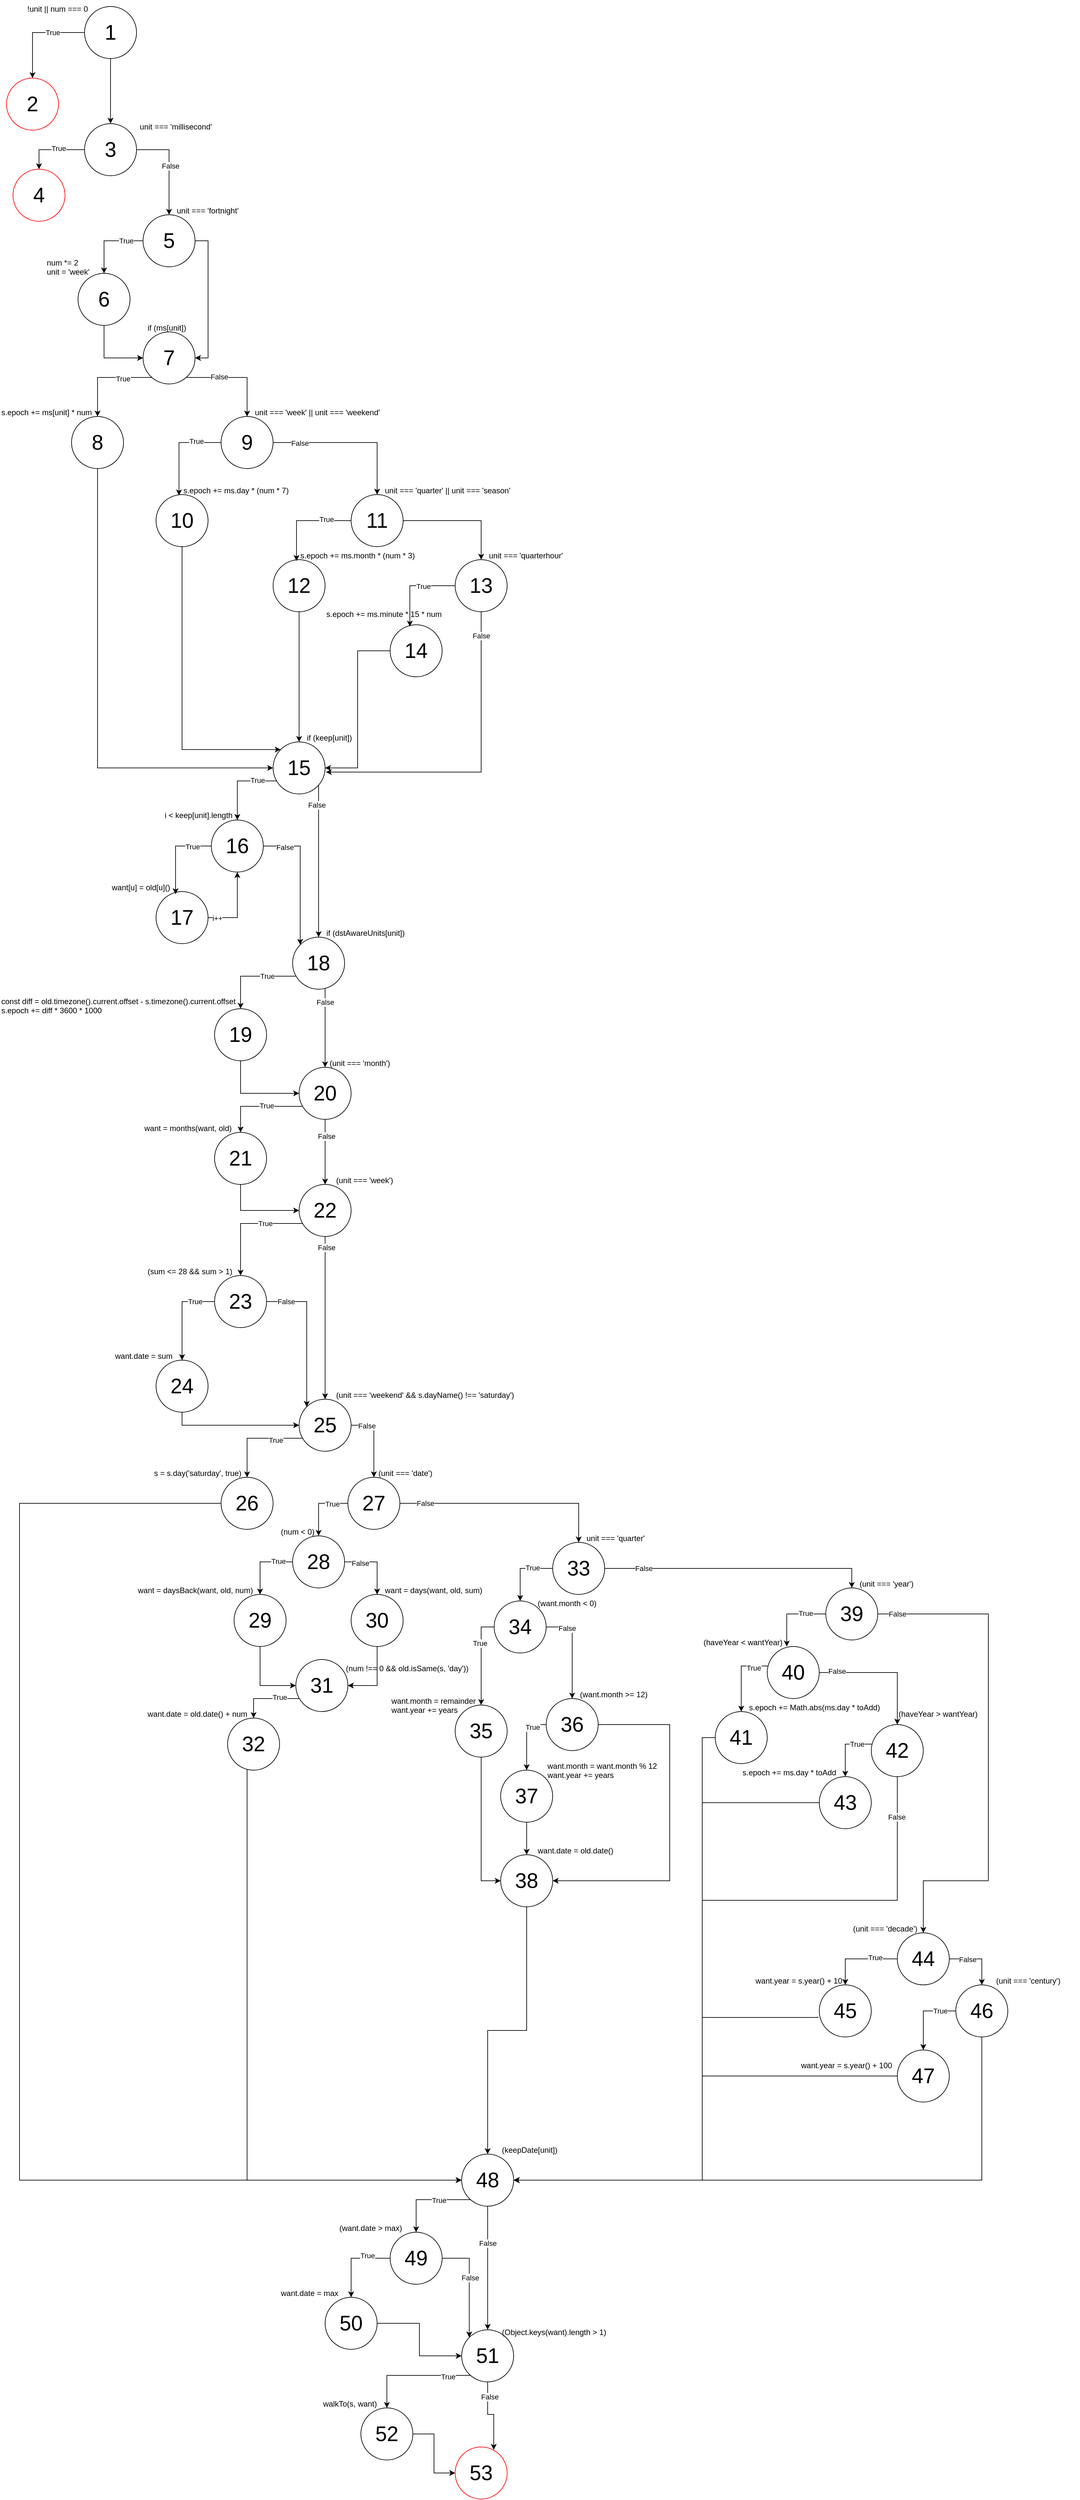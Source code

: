 <mxfile version="22.0.8" type="google">
  <diagram name="Page-1" id="O3OPINNU6DTvj6AXow6C">
    <mxGraphModel grid="1" page="1" gridSize="10" guides="1" tooltips="1" connect="1" arrows="1" fold="1" pageScale="1" pageWidth="850" pageHeight="1100" math="0" shadow="0">
      <root>
        <mxCell id="0" />
        <mxCell id="1" parent="0" />
        <mxCell id="JwIK93oX0tThSIfr5X6w-5" style="edgeStyle=orthogonalEdgeStyle;rounded=0;orthogonalLoop=1;jettySize=auto;html=1;entryX=0.5;entryY=0;entryDx=0;entryDy=0;" edge="1" parent="1" source="JwIK93oX0tThSIfr5X6w-1" target="JwIK93oX0tThSIfr5X6w-6">
          <mxGeometry relative="1" as="geometry">
            <mxPoint x="230" y="220" as="targetPoint" />
          </mxGeometry>
        </mxCell>
        <mxCell id="JwIK93oX0tThSIfr5X6w-9" value="True" style="edgeLabel;html=1;align=center;verticalAlign=middle;resizable=0;points=[];" connectable="0" vertex="1" parent="JwIK93oX0tThSIfr5X6w-5">
          <mxGeometry x="-0.347" relative="1" as="geometry">
            <mxPoint as="offset" />
          </mxGeometry>
        </mxCell>
        <mxCell id="JwIK93oX0tThSIfr5X6w-12" style="edgeStyle=orthogonalEdgeStyle;rounded=0;orthogonalLoop=1;jettySize=auto;html=1;entryX=0.5;entryY=0;entryDx=0;entryDy=0;" edge="1" parent="1" source="JwIK93oX0tThSIfr5X6w-1" target="JwIK93oX0tThSIfr5X6w-10">
          <mxGeometry relative="1" as="geometry" />
        </mxCell>
        <mxCell id="JwIK93oX0tThSIfr5X6w-1" value="1" style="ellipse;whiteSpace=wrap;html=1;aspect=fixed;fontSize=32;" vertex="1" parent="1">
          <mxGeometry x="300" y="110" width="80" height="80" as="geometry" />
        </mxCell>
        <mxCell id="JwIK93oX0tThSIfr5X6w-4" value="!unit || num === 0" style="text;whiteSpace=wrap;" vertex="1" parent="1">
          <mxGeometry x="210" y="100" width="130" height="40" as="geometry" />
        </mxCell>
        <mxCell id="JwIK93oX0tThSIfr5X6w-6" value="2" style="ellipse;whiteSpace=wrap;html=1;aspect=fixed;fontSize=32;strokeColor=#FF0000;" vertex="1" parent="1">
          <mxGeometry x="180" y="220" width="80" height="80" as="geometry" />
        </mxCell>
        <mxCell id="JwIK93oX0tThSIfr5X6w-204" style="edgeStyle=orthogonalEdgeStyle;rounded=0;orthogonalLoop=1;jettySize=auto;html=1;entryX=0.5;entryY=0;entryDx=0;entryDy=0;" edge="1" parent="1" source="JwIK93oX0tThSIfr5X6w-10" target="JwIK93oX0tThSIfr5X6w-203">
          <mxGeometry relative="1" as="geometry" />
        </mxCell>
        <mxCell id="JwIK93oX0tThSIfr5X6w-205" value="True" style="edgeLabel;html=1;align=center;verticalAlign=middle;resizable=0;points=[];" connectable="0" vertex="1" parent="JwIK93oX0tThSIfr5X6w-204">
          <mxGeometry x="-0.191" y="-2" relative="1" as="geometry">
            <mxPoint as="offset" />
          </mxGeometry>
        </mxCell>
        <mxCell id="JwIK93oX0tThSIfr5X6w-207" style="edgeStyle=orthogonalEdgeStyle;rounded=0;orthogonalLoop=1;jettySize=auto;html=1;entryX=0.5;entryY=0;entryDx=0;entryDy=0;" edge="1" parent="1" source="JwIK93oX0tThSIfr5X6w-10" target="JwIK93oX0tThSIfr5X6w-206">
          <mxGeometry relative="1" as="geometry" />
        </mxCell>
        <mxCell id="JwIK93oX0tThSIfr5X6w-208" value="False" style="edgeLabel;html=1;align=center;verticalAlign=middle;resizable=0;points=[];" connectable="0" vertex="1" parent="JwIK93oX0tThSIfr5X6w-207">
          <mxGeometry x="-0.002" y="2" relative="1" as="geometry">
            <mxPoint as="offset" />
          </mxGeometry>
        </mxCell>
        <mxCell id="JwIK93oX0tThSIfr5X6w-10" value="3" style="ellipse;whiteSpace=wrap;html=1;aspect=fixed;fontSize=32;" vertex="1" parent="1">
          <mxGeometry x="300" y="290" width="80" height="80" as="geometry" />
        </mxCell>
        <mxCell id="JwIK93oX0tThSIfr5X6w-11" value="unit === &#39;millisecond&#39;" style="text;html=1;align=center;verticalAlign=middle;resizable=0;points=[];autosize=1;strokeColor=none;fillColor=none;" vertex="1" parent="1">
          <mxGeometry x="370" y="280" width="140" height="30" as="geometry" />
        </mxCell>
        <mxCell id="JwIK93oX0tThSIfr5X6w-203" value="4" style="ellipse;whiteSpace=wrap;html=1;aspect=fixed;fontSize=32;strokeColor=#FF0000;" vertex="1" parent="1">
          <mxGeometry x="190" y="360" width="80" height="80" as="geometry" />
        </mxCell>
        <mxCell id="JwIK93oX0tThSIfr5X6w-211" style="edgeStyle=orthogonalEdgeStyle;rounded=0;orthogonalLoop=1;jettySize=auto;html=1;" edge="1" parent="1" source="JwIK93oX0tThSIfr5X6w-206" target="JwIK93oX0tThSIfr5X6w-210">
          <mxGeometry relative="1" as="geometry" />
        </mxCell>
        <mxCell id="JwIK93oX0tThSIfr5X6w-212" value="True" style="edgeLabel;html=1;align=center;verticalAlign=middle;resizable=0;points=[];" connectable="0" vertex="1" parent="JwIK93oX0tThSIfr5X6w-211">
          <mxGeometry x="-0.525" relative="1" as="geometry">
            <mxPoint as="offset" />
          </mxGeometry>
        </mxCell>
        <mxCell id="JwIK93oX0tThSIfr5X6w-216" style="edgeStyle=orthogonalEdgeStyle;rounded=0;orthogonalLoop=1;jettySize=auto;html=1;entryX=1;entryY=0.5;entryDx=0;entryDy=0;" edge="1" parent="1" source="JwIK93oX0tThSIfr5X6w-206" target="JwIK93oX0tThSIfr5X6w-214">
          <mxGeometry relative="1" as="geometry">
            <Array as="points">
              <mxPoint x="490" y="470" />
              <mxPoint x="490" y="650" />
            </Array>
          </mxGeometry>
        </mxCell>
        <mxCell id="JwIK93oX0tThSIfr5X6w-206" value="5" style="ellipse;whiteSpace=wrap;html=1;aspect=fixed;fontSize=32;" vertex="1" parent="1">
          <mxGeometry x="390" y="430" width="80" height="80" as="geometry" />
        </mxCell>
        <mxCell id="JwIK93oX0tThSIfr5X6w-209" value="unit === &#39;fortnight&#39;" style="text;whiteSpace=wrap;" vertex="1" parent="1">
          <mxGeometry x="440" y="410" width="130" height="40" as="geometry" />
        </mxCell>
        <mxCell id="JwIK93oX0tThSIfr5X6w-215" style="edgeStyle=orthogonalEdgeStyle;rounded=0;orthogonalLoop=1;jettySize=auto;html=1;entryX=0;entryY=0.5;entryDx=0;entryDy=0;" edge="1" parent="1" source="JwIK93oX0tThSIfr5X6w-210" target="JwIK93oX0tThSIfr5X6w-214">
          <mxGeometry relative="1" as="geometry">
            <Array as="points">
              <mxPoint x="330" y="650" />
            </Array>
          </mxGeometry>
        </mxCell>
        <mxCell id="JwIK93oX0tThSIfr5X6w-210" value="6" style="ellipse;whiteSpace=wrap;html=1;aspect=fixed;fontSize=32;" vertex="1" parent="1">
          <mxGeometry x="290" y="520" width="80" height="80" as="geometry" />
        </mxCell>
        <mxCell id="JwIK93oX0tThSIfr5X6w-213" value="num *= 2&#xa;unit = &#39;week&#39;" style="text;whiteSpace=wrap;" vertex="1" parent="1">
          <mxGeometry x="240" y="490" width="70" height="40" as="geometry" />
        </mxCell>
        <mxCell id="JwIK93oX0tThSIfr5X6w-220" style="edgeStyle=orthogonalEdgeStyle;rounded=0;orthogonalLoop=1;jettySize=auto;html=1;entryX=0.5;entryY=0;entryDx=0;entryDy=0;" edge="1" parent="1" source="JwIK93oX0tThSIfr5X6w-214" target="JwIK93oX0tThSIfr5X6w-219">
          <mxGeometry relative="1" as="geometry">
            <Array as="points">
              <mxPoint x="320" y="680" />
            </Array>
          </mxGeometry>
        </mxCell>
        <mxCell id="JwIK93oX0tThSIfr5X6w-221" value="True" style="edgeLabel;html=1;align=center;verticalAlign=middle;resizable=0;points=[];" connectable="0" vertex="1" parent="JwIK93oX0tThSIfr5X6w-220">
          <mxGeometry x="-0.377" y="2" relative="1" as="geometry">
            <mxPoint as="offset" />
          </mxGeometry>
        </mxCell>
        <mxCell id="JwIK93oX0tThSIfr5X6w-224" style="edgeStyle=orthogonalEdgeStyle;rounded=0;orthogonalLoop=1;jettySize=auto;html=1;" edge="1" parent="1" source="JwIK93oX0tThSIfr5X6w-214" target="JwIK93oX0tThSIfr5X6w-223">
          <mxGeometry relative="1" as="geometry">
            <Array as="points">
              <mxPoint x="550" y="680" />
            </Array>
          </mxGeometry>
        </mxCell>
        <mxCell id="JwIK93oX0tThSIfr5X6w-225" value="False" style="edgeLabel;html=1;align=center;verticalAlign=middle;resizable=0;points=[];" connectable="0" vertex="1" parent="JwIK93oX0tThSIfr5X6w-224">
          <mxGeometry x="-0.345" y="1" relative="1" as="geometry">
            <mxPoint as="offset" />
          </mxGeometry>
        </mxCell>
        <mxCell id="JwIK93oX0tThSIfr5X6w-214" value="7" style="ellipse;whiteSpace=wrap;html=1;aspect=fixed;fontSize=32;" vertex="1" parent="1">
          <mxGeometry x="390" y="610" width="80" height="80" as="geometry" />
        </mxCell>
        <mxCell id="JwIK93oX0tThSIfr5X6w-218" value="if (ms[unit])" style="text;whiteSpace=wrap;" vertex="1" parent="1">
          <mxGeometry x="395" y="590" width="70" height="20" as="geometry" />
        </mxCell>
        <mxCell id="JwIK93oX0tThSIfr5X6w-250" style="edgeStyle=orthogonalEdgeStyle;rounded=0;orthogonalLoop=1;jettySize=auto;html=1;entryX=0;entryY=0.5;entryDx=0;entryDy=0;" edge="1" parent="1" source="JwIK93oX0tThSIfr5X6w-219" target="JwIK93oX0tThSIfr5X6w-245">
          <mxGeometry relative="1" as="geometry">
            <Array as="points">
              <mxPoint x="320" y="1280" />
            </Array>
          </mxGeometry>
        </mxCell>
        <mxCell id="JwIK93oX0tThSIfr5X6w-219" value="8" style="ellipse;whiteSpace=wrap;html=1;aspect=fixed;fontSize=32;" vertex="1" parent="1">
          <mxGeometry x="280" y="740" width="80" height="80" as="geometry" />
        </mxCell>
        <mxCell id="JwIK93oX0tThSIfr5X6w-222" value="s.epoch += ms[unit] * num" style="text;whiteSpace=wrap;" vertex="1" parent="1">
          <mxGeometry x="170" y="720" width="150" height="20" as="geometry" />
        </mxCell>
        <mxCell id="JwIK93oX0tThSIfr5X6w-232" style="edgeStyle=orthogonalEdgeStyle;rounded=0;orthogonalLoop=1;jettySize=auto;html=1;entryX=0.5;entryY=0;entryDx=0;entryDy=0;" edge="1" parent="1" source="JwIK93oX0tThSIfr5X6w-223" target="JwIK93oX0tThSIfr5X6w-231">
          <mxGeometry relative="1" as="geometry" />
        </mxCell>
        <mxCell id="JwIK93oX0tThSIfr5X6w-233" value="False" style="edgeLabel;html=1;align=center;verticalAlign=middle;resizable=0;points=[];" connectable="0" vertex="1" parent="JwIK93oX0tThSIfr5X6w-232">
          <mxGeometry x="-0.658" y="-1" relative="1" as="geometry">
            <mxPoint as="offset" />
          </mxGeometry>
        </mxCell>
        <mxCell id="JwIK93oX0tThSIfr5X6w-223" value="9" style="ellipse;whiteSpace=wrap;html=1;aspect=fixed;fontSize=32;" vertex="1" parent="1">
          <mxGeometry x="510" y="740" width="80" height="80" as="geometry" />
        </mxCell>
        <mxCell id="JwIK93oX0tThSIfr5X6w-226" value="unit === &#39;week&#39; || unit === &#39;weekend&#39;" style="text;whiteSpace=wrap;" vertex="1" parent="1">
          <mxGeometry x="560" y="720" width="200" height="20" as="geometry" />
        </mxCell>
        <mxCell id="JwIK93oX0tThSIfr5X6w-249" style="edgeStyle=orthogonalEdgeStyle;rounded=0;orthogonalLoop=1;jettySize=auto;html=1;entryX=0;entryY=0;entryDx=0;entryDy=0;" edge="1" parent="1" source="JwIK93oX0tThSIfr5X6w-227" target="JwIK93oX0tThSIfr5X6w-245">
          <mxGeometry relative="1" as="geometry">
            <Array as="points">
              <mxPoint x="450" y="1252" />
            </Array>
          </mxGeometry>
        </mxCell>
        <mxCell id="JwIK93oX0tThSIfr5X6w-227" value="10" style="ellipse;whiteSpace=wrap;html=1;aspect=fixed;fontSize=32;" vertex="1" parent="1">
          <mxGeometry x="410" y="860" width="80" height="80" as="geometry" />
        </mxCell>
        <mxCell id="JwIK93oX0tThSIfr5X6w-228" style="edgeStyle=orthogonalEdgeStyle;rounded=0;orthogonalLoop=1;jettySize=auto;html=1;entryX=0.441;entryY=0.016;entryDx=0;entryDy=0;entryPerimeter=0;" edge="1" parent="1" source="JwIK93oX0tThSIfr5X6w-223" target="JwIK93oX0tThSIfr5X6w-227">
          <mxGeometry relative="1" as="geometry" />
        </mxCell>
        <mxCell id="JwIK93oX0tThSIfr5X6w-229" value="True" style="edgeLabel;html=1;align=center;verticalAlign=middle;resizable=0;points=[];" connectable="0" vertex="1" parent="JwIK93oX0tThSIfr5X6w-228">
          <mxGeometry x="-0.475" y="-2" relative="1" as="geometry">
            <mxPoint as="offset" />
          </mxGeometry>
        </mxCell>
        <mxCell id="JwIK93oX0tThSIfr5X6w-230" value="s.epoch += ms.day * (num * 7)" style="text;whiteSpace=wrap;" vertex="1" parent="1">
          <mxGeometry x="450" y="840" width="170" height="30" as="geometry" />
        </mxCell>
        <mxCell id="JwIK93oX0tThSIfr5X6w-240" style="edgeStyle=orthogonalEdgeStyle;rounded=0;orthogonalLoop=1;jettySize=auto;html=1;entryX=0.5;entryY=0;entryDx=0;entryDy=0;" edge="1" parent="1" source="JwIK93oX0tThSIfr5X6w-231" target="JwIK93oX0tThSIfr5X6w-239">
          <mxGeometry relative="1" as="geometry" />
        </mxCell>
        <mxCell id="JwIK93oX0tThSIfr5X6w-231" value="11" style="ellipse;whiteSpace=wrap;html=1;aspect=fixed;fontSize=32;" vertex="1" parent="1">
          <mxGeometry x="710" y="860" width="80" height="80" as="geometry" />
        </mxCell>
        <mxCell id="JwIK93oX0tThSIfr5X6w-234" value="unit === &#39;quarter&#39; || unit === &#39;season&#39;" style="text;whiteSpace=wrap;" vertex="1" parent="1">
          <mxGeometry x="760" y="840" width="200" height="20" as="geometry" />
        </mxCell>
        <mxCell id="JwIK93oX0tThSIfr5X6w-248" style="edgeStyle=orthogonalEdgeStyle;rounded=0;orthogonalLoop=1;jettySize=auto;html=1;entryX=0.5;entryY=0;entryDx=0;entryDy=0;" edge="1" parent="1" source="JwIK93oX0tThSIfr5X6w-235" target="JwIK93oX0tThSIfr5X6w-245">
          <mxGeometry relative="1" as="geometry" />
        </mxCell>
        <mxCell id="JwIK93oX0tThSIfr5X6w-235" value="12" style="ellipse;whiteSpace=wrap;html=1;aspect=fixed;fontSize=32;" vertex="1" parent="1">
          <mxGeometry x="590" y="960" width="80" height="80" as="geometry" />
        </mxCell>
        <mxCell id="JwIK93oX0tThSIfr5X6w-236" style="edgeStyle=orthogonalEdgeStyle;rounded=0;orthogonalLoop=1;jettySize=auto;html=1;entryX=0.45;entryY=0.025;entryDx=0;entryDy=0;entryPerimeter=0;" edge="1" parent="1" source="JwIK93oX0tThSIfr5X6w-231" target="JwIK93oX0tThSIfr5X6w-235">
          <mxGeometry relative="1" as="geometry" />
        </mxCell>
        <mxCell id="JwIK93oX0tThSIfr5X6w-237" value="True" style="edgeLabel;html=1;align=center;verticalAlign=middle;resizable=0;points=[];" connectable="0" vertex="1" parent="JwIK93oX0tThSIfr5X6w-236">
          <mxGeometry x="-0.475" y="-2" relative="1" as="geometry">
            <mxPoint as="offset" />
          </mxGeometry>
        </mxCell>
        <mxCell id="JwIK93oX0tThSIfr5X6w-238" value="s.epoch += ms.month * (num * 3)" style="text;whiteSpace=wrap;" vertex="1" parent="1">
          <mxGeometry x="630" y="940" width="220" height="40" as="geometry" />
        </mxCell>
        <mxCell id="JwIK93oX0tThSIfr5X6w-239" value="13" style="ellipse;whiteSpace=wrap;html=1;aspect=fixed;fontSize=32;" vertex="1" parent="1">
          <mxGeometry x="870" y="960" width="80" height="80" as="geometry" />
        </mxCell>
        <mxCell id="JwIK93oX0tThSIfr5X6w-241" value="unit === &#39;quarterhour&#39;" style="text;whiteSpace=wrap;" vertex="1" parent="1">
          <mxGeometry x="920" y="940" width="120" height="20" as="geometry" />
        </mxCell>
        <mxCell id="JwIK93oX0tThSIfr5X6w-430" style="edgeStyle=orthogonalEdgeStyle;rounded=0;orthogonalLoop=1;jettySize=auto;html=1;entryX=1;entryY=0.5;entryDx=0;entryDy=0;" edge="1" parent="1" source="JwIK93oX0tThSIfr5X6w-242" target="JwIK93oX0tThSIfr5X6w-245">
          <mxGeometry relative="1" as="geometry" />
        </mxCell>
        <mxCell id="JwIK93oX0tThSIfr5X6w-242" value="14" style="ellipse;whiteSpace=wrap;html=1;aspect=fixed;fontSize=32;" vertex="1" parent="1">
          <mxGeometry x="770" y="1060" width="80" height="80" as="geometry" />
        </mxCell>
        <mxCell id="JwIK93oX0tThSIfr5X6w-243" style="edgeStyle=orthogonalEdgeStyle;rounded=0;orthogonalLoop=1;jettySize=auto;html=1;entryX=0.379;entryY=0.034;entryDx=0;entryDy=0;entryPerimeter=0;" edge="1" parent="1" source="JwIK93oX0tThSIfr5X6w-239" target="JwIK93oX0tThSIfr5X6w-242">
          <mxGeometry relative="1" as="geometry" />
        </mxCell>
        <mxCell id="JwIK93oX0tThSIfr5X6w-244" value="True" style="edgeLabel;html=1;align=center;verticalAlign=middle;resizable=0;points=[];" connectable="0" vertex="1" parent="JwIK93oX0tThSIfr5X6w-243">
          <mxGeometry x="-0.249" y="1" relative="1" as="geometry">
            <mxPoint as="offset" />
          </mxGeometry>
        </mxCell>
        <mxCell id="JwIK93oX0tThSIfr5X6w-253" style="edgeStyle=orthogonalEdgeStyle;rounded=0;orthogonalLoop=1;jettySize=auto;html=1;entryX=0.5;entryY=0;entryDx=0;entryDy=0;" edge="1" parent="1" source="JwIK93oX0tThSIfr5X6w-245" target="JwIK93oX0tThSIfr5X6w-252">
          <mxGeometry relative="1" as="geometry">
            <Array as="points">
              <mxPoint x="535" y="1300" />
            </Array>
          </mxGeometry>
        </mxCell>
        <mxCell id="JwIK93oX0tThSIfr5X6w-254" value="True" style="edgeLabel;html=1;align=center;verticalAlign=middle;resizable=0;points=[];" connectable="0" vertex="1" parent="JwIK93oX0tThSIfr5X6w-253">
          <mxGeometry x="-0.512" y="-1" relative="1" as="geometry">
            <mxPoint as="offset" />
          </mxGeometry>
        </mxCell>
        <mxCell id="JwIK93oX0tThSIfr5X6w-264" style="edgeStyle=orthogonalEdgeStyle;rounded=0;orthogonalLoop=1;jettySize=auto;html=1;entryX=0.5;entryY=0;entryDx=0;entryDy=0;" edge="1" parent="1" source="JwIK93oX0tThSIfr5X6w-245" target="JwIK93oX0tThSIfr5X6w-262">
          <mxGeometry relative="1" as="geometry">
            <Array as="points">
              <mxPoint x="660" y="1430" />
              <mxPoint x="660" y="1430" />
            </Array>
          </mxGeometry>
        </mxCell>
        <mxCell id="JwIK93oX0tThSIfr5X6w-265" value="False" style="edgeLabel;html=1;align=center;verticalAlign=middle;resizable=0;points=[];" connectable="0" vertex="1" parent="JwIK93oX0tThSIfr5X6w-264">
          <mxGeometry x="-0.738" y="-3" relative="1" as="geometry">
            <mxPoint as="offset" />
          </mxGeometry>
        </mxCell>
        <mxCell id="JwIK93oX0tThSIfr5X6w-245" value="15" style="ellipse;whiteSpace=wrap;html=1;aspect=fixed;fontSize=32;" vertex="1" parent="1">
          <mxGeometry x="590" y="1240" width="80" height="80" as="geometry" />
        </mxCell>
        <mxCell id="JwIK93oX0tThSIfr5X6w-246" style="edgeStyle=orthogonalEdgeStyle;rounded=0;orthogonalLoop=1;jettySize=auto;html=1;entryX=1.015;entryY=0.58;entryDx=0;entryDy=0;entryPerimeter=0;" edge="1" parent="1" source="JwIK93oX0tThSIfr5X6w-239" target="JwIK93oX0tThSIfr5X6w-245">
          <mxGeometry relative="1" as="geometry">
            <mxPoint x="683" y="1286" as="targetPoint" />
            <Array as="points">
              <mxPoint x="910" y="1286" />
            </Array>
          </mxGeometry>
        </mxCell>
        <mxCell id="JwIK93oX0tThSIfr5X6w-247" value="False" style="edgeLabel;html=1;align=center;verticalAlign=middle;resizable=0;points=[];" connectable="0" vertex="1" parent="JwIK93oX0tThSIfr5X6w-246">
          <mxGeometry x="-0.847" relative="1" as="geometry">
            <mxPoint as="offset" />
          </mxGeometry>
        </mxCell>
        <mxCell id="JwIK93oX0tThSIfr5X6w-251" value="if (keep[unit])" style="text;whiteSpace=wrap;" vertex="1" parent="1">
          <mxGeometry x="640" y="1220" width="100" height="40" as="geometry" />
        </mxCell>
        <mxCell id="JwIK93oX0tThSIfr5X6w-284" style="edgeStyle=orthogonalEdgeStyle;rounded=0;orthogonalLoop=1;jettySize=auto;html=1;entryX=0;entryY=0;entryDx=0;entryDy=0;" edge="1" parent="1" source="JwIK93oX0tThSIfr5X6w-252" target="JwIK93oX0tThSIfr5X6w-262">
          <mxGeometry relative="1" as="geometry" />
        </mxCell>
        <mxCell id="JwIK93oX0tThSIfr5X6w-285" value="False" style="edgeLabel;html=1;align=center;verticalAlign=middle;resizable=0;points=[];" connectable="0" vertex="1" parent="JwIK93oX0tThSIfr5X6w-284">
          <mxGeometry x="-0.683" y="-2" relative="1" as="geometry">
            <mxPoint as="offset" />
          </mxGeometry>
        </mxCell>
        <mxCell id="JwIK93oX0tThSIfr5X6w-252" value="16" style="ellipse;whiteSpace=wrap;html=1;aspect=fixed;fontSize=32;" vertex="1" parent="1">
          <mxGeometry x="495" y="1360" width="80" height="80" as="geometry" />
        </mxCell>
        <mxCell id="JwIK93oX0tThSIfr5X6w-255" value="i &amp;lt; keep[unit].length" style="text;html=1;align=center;verticalAlign=middle;resizable=0;points=[];autosize=1;strokeColor=none;fillColor=none;" vertex="1" parent="1">
          <mxGeometry x="410" y="1338" width="130" height="30" as="geometry" />
        </mxCell>
        <mxCell id="JwIK93oX0tThSIfr5X6w-260" style="edgeStyle=orthogonalEdgeStyle;rounded=0;orthogonalLoop=1;jettySize=auto;html=1;" edge="1" parent="1" source="JwIK93oX0tThSIfr5X6w-256" target="JwIK93oX0tThSIfr5X6w-252">
          <mxGeometry relative="1" as="geometry" />
        </mxCell>
        <mxCell id="JwIK93oX0tThSIfr5X6w-261" value="i++" style="edgeLabel;html=1;align=center;verticalAlign=middle;resizable=0;points=[];" connectable="0" vertex="1" parent="JwIK93oX0tThSIfr5X6w-260">
          <mxGeometry x="-0.756" y="-1" relative="1" as="geometry">
            <mxPoint as="offset" />
          </mxGeometry>
        </mxCell>
        <mxCell id="JwIK93oX0tThSIfr5X6w-256" value="17" style="ellipse;whiteSpace=wrap;html=1;aspect=fixed;fontSize=32;" vertex="1" parent="1">
          <mxGeometry x="410" y="1470" width="80" height="80" as="geometry" />
        </mxCell>
        <mxCell id="JwIK93oX0tThSIfr5X6w-257" style="edgeStyle=orthogonalEdgeStyle;rounded=0;orthogonalLoop=1;jettySize=auto;html=1;entryX=0.375;entryY=0.05;entryDx=0;entryDy=0;entryPerimeter=0;" edge="1" parent="1" source="JwIK93oX0tThSIfr5X6w-252" target="JwIK93oX0tThSIfr5X6w-256">
          <mxGeometry relative="1" as="geometry" />
        </mxCell>
        <mxCell id="JwIK93oX0tThSIfr5X6w-258" value="True" style="edgeLabel;html=1;align=center;verticalAlign=middle;resizable=0;points=[];" connectable="0" vertex="1" parent="JwIK93oX0tThSIfr5X6w-257">
          <mxGeometry x="-0.55" y="1" relative="1" as="geometry">
            <mxPoint as="offset" />
          </mxGeometry>
        </mxCell>
        <mxCell id="JwIK93oX0tThSIfr5X6w-259" value="want[u] = old[u]()" style="text;whiteSpace=wrap;" vertex="1" parent="1">
          <mxGeometry x="340" y="1450" width="100" height="30" as="geometry" />
        </mxCell>
        <mxCell id="JwIK93oX0tThSIfr5X6w-269" style="edgeStyle=orthogonalEdgeStyle;rounded=0;orthogonalLoop=1;jettySize=auto;html=1;entryX=0.5;entryY=0;entryDx=0;entryDy=0;" edge="1" parent="1" source="JwIK93oX0tThSIfr5X6w-262" target="JwIK93oX0tThSIfr5X6w-267">
          <mxGeometry relative="1" as="geometry">
            <Array as="points">
              <mxPoint x="540" y="1600" />
            </Array>
          </mxGeometry>
        </mxCell>
        <mxCell id="JwIK93oX0tThSIfr5X6w-270" value="True" style="edgeLabel;html=1;align=center;verticalAlign=middle;resizable=0;points=[];" connectable="0" vertex="1" parent="JwIK93oX0tThSIfr5X6w-269">
          <mxGeometry x="-0.345" relative="1" as="geometry">
            <mxPoint as="offset" />
          </mxGeometry>
        </mxCell>
        <mxCell id="JwIK93oX0tThSIfr5X6w-273" style="edgeStyle=orthogonalEdgeStyle;rounded=0;orthogonalLoop=1;jettySize=auto;html=1;entryX=0.5;entryY=0;entryDx=0;entryDy=0;" edge="1" parent="1" source="JwIK93oX0tThSIfr5X6w-262" target="JwIK93oX0tThSIfr5X6w-268">
          <mxGeometry relative="1" as="geometry">
            <Array as="points">
              <mxPoint x="670" y="1650" />
              <mxPoint x="670" y="1650" />
            </Array>
          </mxGeometry>
        </mxCell>
        <mxCell id="JwIK93oX0tThSIfr5X6w-283" value="False" style="edgeLabel;html=1;align=center;verticalAlign=middle;resizable=0;points=[];" connectable="0" vertex="1" parent="JwIK93oX0tThSIfr5X6w-273">
          <mxGeometry x="-0.715" y="-3" relative="1" as="geometry">
            <mxPoint x="3" y="4" as="offset" />
          </mxGeometry>
        </mxCell>
        <mxCell id="JwIK93oX0tThSIfr5X6w-262" value="18" style="ellipse;whiteSpace=wrap;html=1;aspect=fixed;fontSize=32;" vertex="1" parent="1">
          <mxGeometry x="620" y="1540" width="80" height="80" as="geometry" />
        </mxCell>
        <mxCell id="JwIK93oX0tThSIfr5X6w-266" value="if (dstAwareUnits[unit])" style="text;whiteSpace=wrap;" vertex="1" parent="1">
          <mxGeometry x="670" y="1520" width="160" height="40" as="geometry" />
        </mxCell>
        <mxCell id="JwIK93oX0tThSIfr5X6w-272" style="edgeStyle=orthogonalEdgeStyle;rounded=0;orthogonalLoop=1;jettySize=auto;html=1;entryX=0;entryY=0.5;entryDx=0;entryDy=0;" edge="1" parent="1" source="JwIK93oX0tThSIfr5X6w-267" target="JwIK93oX0tThSIfr5X6w-268">
          <mxGeometry relative="1" as="geometry">
            <Array as="points">
              <mxPoint x="540" y="1780" />
            </Array>
          </mxGeometry>
        </mxCell>
        <mxCell id="JwIK93oX0tThSIfr5X6w-267" value="19" style="ellipse;whiteSpace=wrap;html=1;aspect=fixed;fontSize=32;" vertex="1" parent="1">
          <mxGeometry x="500" y="1650" width="80" height="80" as="geometry" />
        </mxCell>
        <mxCell id="JwIK93oX0tThSIfr5X6w-276" style="edgeStyle=orthogonalEdgeStyle;rounded=0;orthogonalLoop=1;jettySize=auto;html=1;" edge="1" parent="1" source="JwIK93oX0tThSIfr5X6w-268" target="JwIK93oX0tThSIfr5X6w-275">
          <mxGeometry relative="1" as="geometry">
            <Array as="points">
              <mxPoint x="540" y="1800" />
            </Array>
          </mxGeometry>
        </mxCell>
        <mxCell id="JwIK93oX0tThSIfr5X6w-277" value="True" style="edgeLabel;html=1;align=center;verticalAlign=middle;resizable=0;points=[];" connectable="0" vertex="1" parent="JwIK93oX0tThSIfr5X6w-276">
          <mxGeometry x="-0.182" y="-1" relative="1" as="geometry">
            <mxPoint as="offset" />
          </mxGeometry>
        </mxCell>
        <mxCell id="JwIK93oX0tThSIfr5X6w-281" style="edgeStyle=orthogonalEdgeStyle;rounded=0;orthogonalLoop=1;jettySize=auto;html=1;entryX=0.5;entryY=0;entryDx=0;entryDy=0;" edge="1" parent="1" source="JwIK93oX0tThSIfr5X6w-268" target="JwIK93oX0tThSIfr5X6w-279">
          <mxGeometry relative="1" as="geometry" />
        </mxCell>
        <mxCell id="JwIK93oX0tThSIfr5X6w-282" value="False" style="edgeLabel;html=1;align=center;verticalAlign=middle;resizable=0;points=[];" connectable="0" vertex="1" parent="JwIK93oX0tThSIfr5X6w-281">
          <mxGeometry x="-0.48" y="2" relative="1" as="geometry">
            <mxPoint as="offset" />
          </mxGeometry>
        </mxCell>
        <mxCell id="JwIK93oX0tThSIfr5X6w-268" value="20" style="ellipse;whiteSpace=wrap;html=1;aspect=fixed;fontSize=32;" vertex="1" parent="1">
          <mxGeometry x="630" y="1740" width="80" height="80" as="geometry" />
        </mxCell>
        <mxCell id="JwIK93oX0tThSIfr5X6w-271" value="const diff = old.timezone().current.offset - s.timezone().current.offset&#xa;s.epoch += diff * 3600 * 1000" style="text;whiteSpace=wrap;" vertex="1" parent="1">
          <mxGeometry x="170" y="1625" width="370" height="50" as="geometry" />
        </mxCell>
        <mxCell id="JwIK93oX0tThSIfr5X6w-274" value="(unit === &#39;month&#39;)" style="text;whiteSpace=wrap;" vertex="1" parent="1">
          <mxGeometry x="675" y="1720" width="130" height="40" as="geometry" />
        </mxCell>
        <mxCell id="JwIK93oX0tThSIfr5X6w-280" style="edgeStyle=orthogonalEdgeStyle;rounded=0;orthogonalLoop=1;jettySize=auto;html=1;entryX=0;entryY=0.5;entryDx=0;entryDy=0;" edge="1" parent="1" source="JwIK93oX0tThSIfr5X6w-275" target="JwIK93oX0tThSIfr5X6w-279">
          <mxGeometry relative="1" as="geometry">
            <Array as="points">
              <mxPoint x="540" y="1960" />
            </Array>
          </mxGeometry>
        </mxCell>
        <mxCell id="JwIK93oX0tThSIfr5X6w-275" value="21" style="ellipse;whiteSpace=wrap;html=1;aspect=fixed;fontSize=32;" vertex="1" parent="1">
          <mxGeometry x="500" y="1840" width="80" height="80" as="geometry" />
        </mxCell>
        <mxCell id="JwIK93oX0tThSIfr5X6w-278" value="want = months(want, old)" style="text;whiteSpace=wrap;" vertex="1" parent="1">
          <mxGeometry x="390" y="1820" width="150" height="20" as="geometry" />
        </mxCell>
        <mxCell id="JwIK93oX0tThSIfr5X6w-288" style="edgeStyle=orthogonalEdgeStyle;rounded=0;orthogonalLoop=1;jettySize=auto;html=1;entryX=0.5;entryY=0;entryDx=0;entryDy=0;" edge="1" parent="1" source="JwIK93oX0tThSIfr5X6w-279" target="JwIK93oX0tThSIfr5X6w-287">
          <mxGeometry relative="1" as="geometry">
            <Array as="points">
              <mxPoint x="540" y="1980" />
            </Array>
          </mxGeometry>
        </mxCell>
        <mxCell id="JwIK93oX0tThSIfr5X6w-289" value="True" style="edgeLabel;html=1;align=center;verticalAlign=middle;resizable=0;points=[];" connectable="0" vertex="1" parent="JwIK93oX0tThSIfr5X6w-288">
          <mxGeometry x="-0.346" relative="1" as="geometry">
            <mxPoint as="offset" />
          </mxGeometry>
        </mxCell>
        <mxCell id="JwIK93oX0tThSIfr5X6w-300" style="edgeStyle=orthogonalEdgeStyle;rounded=0;orthogonalLoop=1;jettySize=auto;html=1;entryX=0.5;entryY=0;entryDx=0;entryDy=0;" edge="1" parent="1" source="JwIK93oX0tThSIfr5X6w-279" target="JwIK93oX0tThSIfr5X6w-295">
          <mxGeometry relative="1" as="geometry" />
        </mxCell>
        <mxCell id="JwIK93oX0tThSIfr5X6w-301" value="False" style="edgeLabel;html=1;align=center;verticalAlign=middle;resizable=0;points=[];" connectable="0" vertex="1" parent="JwIK93oX0tThSIfr5X6w-300">
          <mxGeometry x="-0.87" y="2" relative="1" as="geometry">
            <mxPoint as="offset" />
          </mxGeometry>
        </mxCell>
        <mxCell id="JwIK93oX0tThSIfr5X6w-279" value="22" style="ellipse;whiteSpace=wrap;html=1;aspect=fixed;fontSize=32;" vertex="1" parent="1">
          <mxGeometry x="630" y="1920" width="80" height="80" as="geometry" />
        </mxCell>
        <mxCell id="JwIK93oX0tThSIfr5X6w-286" value="(unit === &#39;week&#39;)" style="text;whiteSpace=wrap;" vertex="1" parent="1">
          <mxGeometry x="685" y="1900" width="120" height="40" as="geometry" />
        </mxCell>
        <mxCell id="JwIK93oX0tThSIfr5X6w-291" style="edgeStyle=orthogonalEdgeStyle;rounded=0;orthogonalLoop=1;jettySize=auto;html=1;" edge="1" parent="1" source="JwIK93oX0tThSIfr5X6w-287" target="JwIK93oX0tThSIfr5X6w-290">
          <mxGeometry relative="1" as="geometry" />
        </mxCell>
        <mxCell id="JwIK93oX0tThSIfr5X6w-292" value="True" style="edgeLabel;html=1;align=center;verticalAlign=middle;resizable=0;points=[];" connectable="0" vertex="1" parent="JwIK93oX0tThSIfr5X6w-291">
          <mxGeometry x="-0.671" y="2" relative="1" as="geometry">
            <mxPoint x="-7" y="-2" as="offset" />
          </mxGeometry>
        </mxCell>
        <mxCell id="JwIK93oX0tThSIfr5X6w-287" value="23" style="ellipse;whiteSpace=wrap;html=1;aspect=fixed;fontSize=32;" vertex="1" parent="1">
          <mxGeometry x="500" y="2060" width="80" height="80" as="geometry" />
        </mxCell>
        <mxCell id="JwIK93oX0tThSIfr5X6w-290" value="24" style="ellipse;whiteSpace=wrap;html=1;aspect=fixed;fontSize=32;" vertex="1" parent="1">
          <mxGeometry x="410" y="2190" width="80" height="80" as="geometry" />
        </mxCell>
        <mxCell id="JwIK93oX0tThSIfr5X6w-293" value="(sum &lt;= 28 &amp;&amp; sum &gt; 1)" style="text;whiteSpace=wrap;" vertex="1" parent="1">
          <mxGeometry x="395" y="2040" width="170" height="40" as="geometry" />
        </mxCell>
        <mxCell id="JwIK93oX0tThSIfr5X6w-294" value="want.date = sum" style="text;whiteSpace=wrap;" vertex="1" parent="1">
          <mxGeometry x="345" y="2170" width="120" height="40" as="geometry" />
        </mxCell>
        <mxCell id="JwIK93oX0tThSIfr5X6w-304" style="edgeStyle=orthogonalEdgeStyle;rounded=0;orthogonalLoop=1;jettySize=auto;html=1;" edge="1" parent="1" source="JwIK93oX0tThSIfr5X6w-295" target="JwIK93oX0tThSIfr5X6w-303">
          <mxGeometry relative="1" as="geometry">
            <Array as="points">
              <mxPoint x="550" y="2310" />
            </Array>
          </mxGeometry>
        </mxCell>
        <mxCell id="JwIK93oX0tThSIfr5X6w-305" value="True" style="edgeLabel;html=1;align=center;verticalAlign=middle;resizable=0;points=[];" connectable="0" vertex="1" parent="JwIK93oX0tThSIfr5X6w-304">
          <mxGeometry x="-0.432" y="3" relative="1" as="geometry">
            <mxPoint as="offset" />
          </mxGeometry>
        </mxCell>
        <mxCell id="JwIK93oX0tThSIfr5X6w-308" style="edgeStyle=orthogonalEdgeStyle;rounded=0;orthogonalLoop=1;jettySize=auto;html=1;entryX=0.5;entryY=0;entryDx=0;entryDy=0;" edge="1" parent="1" source="JwIK93oX0tThSIfr5X6w-295" target="JwIK93oX0tThSIfr5X6w-307">
          <mxGeometry relative="1" as="geometry">
            <Array as="points">
              <mxPoint x="745" y="2290" />
            </Array>
          </mxGeometry>
        </mxCell>
        <mxCell id="JwIK93oX0tThSIfr5X6w-309" value="False" style="edgeLabel;html=1;align=center;verticalAlign=middle;resizable=0;points=[];" connectable="0" vertex="1" parent="JwIK93oX0tThSIfr5X6w-308">
          <mxGeometry x="-0.58" y="-1" relative="1" as="geometry">
            <mxPoint as="offset" />
          </mxGeometry>
        </mxCell>
        <mxCell id="JwIK93oX0tThSIfr5X6w-295" value="25" style="ellipse;whiteSpace=wrap;html=1;aspect=fixed;fontSize=32;" vertex="1" parent="1">
          <mxGeometry x="630" y="2250" width="80" height="80" as="geometry" />
        </mxCell>
        <mxCell id="JwIK93oX0tThSIfr5X6w-297" style="edgeStyle=orthogonalEdgeStyle;rounded=0;orthogonalLoop=1;jettySize=auto;html=1;" edge="1" parent="1" source="JwIK93oX0tThSIfr5X6w-290" target="JwIK93oX0tThSIfr5X6w-295">
          <mxGeometry relative="1" as="geometry">
            <mxPoint x="610" y="2330" as="targetPoint" />
            <Array as="points">
              <mxPoint x="450" y="2290" />
            </Array>
          </mxGeometry>
        </mxCell>
        <mxCell id="JwIK93oX0tThSIfr5X6w-298" style="edgeStyle=orthogonalEdgeStyle;rounded=0;orthogonalLoop=1;jettySize=auto;html=1;entryX=0;entryY=0;entryDx=0;entryDy=0;" edge="1" parent="1" source="JwIK93oX0tThSIfr5X6w-287" target="JwIK93oX0tThSIfr5X6w-295">
          <mxGeometry relative="1" as="geometry" />
        </mxCell>
        <mxCell id="JwIK93oX0tThSIfr5X6w-299" value="False" style="edgeLabel;html=1;align=center;verticalAlign=middle;resizable=0;points=[];" connectable="0" vertex="1" parent="JwIK93oX0tThSIfr5X6w-298">
          <mxGeometry x="-0.738" relative="1" as="geometry">
            <mxPoint as="offset" />
          </mxGeometry>
        </mxCell>
        <mxCell id="JwIK93oX0tThSIfr5X6w-302" value="(unit === &#39;weekend&#39; &amp;&amp; s.dayName() !== &#39;saturday&#39;)" style="text;whiteSpace=wrap;" vertex="1" parent="1">
          <mxGeometry x="685" y="2230" width="310" height="40" as="geometry" />
        </mxCell>
        <mxCell id="JwIK93oX0tThSIfr5X6w-396" style="edgeStyle=orthogonalEdgeStyle;rounded=0;orthogonalLoop=1;jettySize=auto;html=1;entryX=0;entryY=0.5;entryDx=0;entryDy=0;" edge="1" parent="1" source="JwIK93oX0tThSIfr5X6w-303" target="JwIK93oX0tThSIfr5X6w-395">
          <mxGeometry relative="1" as="geometry">
            <Array as="points">
              <mxPoint x="200" y="2410" />
              <mxPoint x="200" y="3450" />
            </Array>
          </mxGeometry>
        </mxCell>
        <mxCell id="JwIK93oX0tThSIfr5X6w-303" value="26" style="ellipse;whiteSpace=wrap;html=1;aspect=fixed;fontSize=32;" vertex="1" parent="1">
          <mxGeometry x="510" y="2370" width="80" height="80" as="geometry" />
        </mxCell>
        <mxCell id="JwIK93oX0tThSIfr5X6w-306" value="s = s.day(&#39;saturday&#39;, true)" style="text;whiteSpace=wrap;" vertex="1" parent="1">
          <mxGeometry x="405" y="2350" width="145" height="30" as="geometry" />
        </mxCell>
        <mxCell id="JwIK93oX0tThSIfr5X6w-312" style="edgeStyle=orthogonalEdgeStyle;rounded=0;orthogonalLoop=1;jettySize=auto;html=1;entryX=0.5;entryY=0;entryDx=0;entryDy=0;" edge="1" parent="1" source="JwIK93oX0tThSIfr5X6w-307" target="JwIK93oX0tThSIfr5X6w-311">
          <mxGeometry relative="1" as="geometry" />
        </mxCell>
        <mxCell id="JwIK93oX0tThSIfr5X6w-313" value="True" style="edgeLabel;html=1;align=center;verticalAlign=middle;resizable=0;points=[];" connectable="0" vertex="1" parent="JwIK93oX0tThSIfr5X6w-312">
          <mxGeometry x="-0.484" y="1" relative="1" as="geometry">
            <mxPoint as="offset" />
          </mxGeometry>
        </mxCell>
        <mxCell id="JwIK93oX0tThSIfr5X6w-332" style="edgeStyle=orthogonalEdgeStyle;rounded=0;orthogonalLoop=1;jettySize=auto;html=1;entryX=0.5;entryY=0;entryDx=0;entryDy=0;" edge="1" parent="1" source="JwIK93oX0tThSIfr5X6w-307" target="JwIK93oX0tThSIfr5X6w-331">
          <mxGeometry relative="1" as="geometry" />
        </mxCell>
        <mxCell id="JwIK93oX0tThSIfr5X6w-333" value="False" style="edgeLabel;html=1;align=center;verticalAlign=middle;resizable=0;points=[];" connectable="0" vertex="1" parent="JwIK93oX0tThSIfr5X6w-332">
          <mxGeometry x="-0.766" relative="1" as="geometry">
            <mxPoint as="offset" />
          </mxGeometry>
        </mxCell>
        <mxCell id="JwIK93oX0tThSIfr5X6w-307" value="27" style="ellipse;whiteSpace=wrap;html=1;aspect=fixed;fontSize=32;" vertex="1" parent="1">
          <mxGeometry x="705" y="2370" width="80" height="80" as="geometry" />
        </mxCell>
        <mxCell id="JwIK93oX0tThSIfr5X6w-310" value="(unit === &#39;date&#39;)" style="text;whiteSpace=wrap;" vertex="1" parent="1">
          <mxGeometry x="750" y="2350" width="120" height="40" as="geometry" />
        </mxCell>
        <mxCell id="JwIK93oX0tThSIfr5X6w-316" style="edgeStyle=orthogonalEdgeStyle;rounded=0;orthogonalLoop=1;jettySize=auto;html=1;entryX=0.5;entryY=0;entryDx=0;entryDy=0;" edge="1" parent="1" source="JwIK93oX0tThSIfr5X6w-311" target="JwIK93oX0tThSIfr5X6w-315">
          <mxGeometry relative="1" as="geometry" />
        </mxCell>
        <mxCell id="JwIK93oX0tThSIfr5X6w-317" value="True" style="edgeLabel;html=1;align=center;verticalAlign=middle;resizable=0;points=[];" connectable="0" vertex="1" parent="JwIK93oX0tThSIfr5X6w-316">
          <mxGeometry x="-0.546" y="-1" relative="1" as="geometry">
            <mxPoint as="offset" />
          </mxGeometry>
        </mxCell>
        <mxCell id="JwIK93oX0tThSIfr5X6w-320" style="edgeStyle=orthogonalEdgeStyle;rounded=0;orthogonalLoop=1;jettySize=auto;html=1;entryX=0.5;entryY=0;entryDx=0;entryDy=0;" edge="1" parent="1" source="JwIK93oX0tThSIfr5X6w-311" target="JwIK93oX0tThSIfr5X6w-319">
          <mxGeometry relative="1" as="geometry" />
        </mxCell>
        <mxCell id="JwIK93oX0tThSIfr5X6w-321" value="False" style="edgeLabel;html=1;align=center;verticalAlign=middle;resizable=0;points=[];" connectable="0" vertex="1" parent="JwIK93oX0tThSIfr5X6w-320">
          <mxGeometry x="-0.527" y="-2" relative="1" as="geometry">
            <mxPoint as="offset" />
          </mxGeometry>
        </mxCell>
        <mxCell id="JwIK93oX0tThSIfr5X6w-311" value="28" style="ellipse;whiteSpace=wrap;html=1;aspect=fixed;fontSize=32;" vertex="1" parent="1">
          <mxGeometry x="620" y="2460" width="80" height="80" as="geometry" />
        </mxCell>
        <mxCell id="JwIK93oX0tThSIfr5X6w-314" value="(num &lt; 0)" style="text;whiteSpace=wrap;" vertex="1" parent="1">
          <mxGeometry x="600" y="2440" width="90" height="40" as="geometry" />
        </mxCell>
        <mxCell id="JwIK93oX0tThSIfr5X6w-324" style="edgeStyle=orthogonalEdgeStyle;rounded=0;orthogonalLoop=1;jettySize=auto;html=1;entryX=0;entryY=0.5;entryDx=0;entryDy=0;" edge="1" parent="1" source="JwIK93oX0tThSIfr5X6w-315" target="JwIK93oX0tThSIfr5X6w-323">
          <mxGeometry relative="1" as="geometry">
            <Array as="points">
              <mxPoint x="570" y="2690" />
            </Array>
          </mxGeometry>
        </mxCell>
        <mxCell id="JwIK93oX0tThSIfr5X6w-315" value="29" style="ellipse;whiteSpace=wrap;html=1;aspect=fixed;fontSize=32;" vertex="1" parent="1">
          <mxGeometry x="530" y="2550" width="80" height="80" as="geometry" />
        </mxCell>
        <mxCell id="JwIK93oX0tThSIfr5X6w-318" value="want = daysBack(want, old, num)" style="text;whiteSpace=wrap;" vertex="1" parent="1">
          <mxGeometry x="380" y="2530" width="210" height="40" as="geometry" />
        </mxCell>
        <mxCell id="JwIK93oX0tThSIfr5X6w-325" style="edgeStyle=orthogonalEdgeStyle;rounded=0;orthogonalLoop=1;jettySize=auto;html=1;entryX=1;entryY=0.5;entryDx=0;entryDy=0;" edge="1" parent="1" source="JwIK93oX0tThSIfr5X6w-319" target="JwIK93oX0tThSIfr5X6w-323">
          <mxGeometry relative="1" as="geometry">
            <Array as="points">
              <mxPoint x="750" y="2690" />
            </Array>
          </mxGeometry>
        </mxCell>
        <mxCell id="JwIK93oX0tThSIfr5X6w-319" value="30" style="ellipse;whiteSpace=wrap;html=1;aspect=fixed;fontSize=32;" vertex="1" parent="1">
          <mxGeometry x="710" y="2550" width="80" height="80" as="geometry" />
        </mxCell>
        <mxCell id="JwIK93oX0tThSIfr5X6w-322" value="want = days(want, old, sum)" style="text;whiteSpace=wrap;" vertex="1" parent="1">
          <mxGeometry x="760" y="2530" width="190" height="40" as="geometry" />
        </mxCell>
        <mxCell id="JwIK93oX0tThSIfr5X6w-328" style="edgeStyle=orthogonalEdgeStyle;rounded=0;orthogonalLoop=1;jettySize=auto;html=1;entryX=0.5;entryY=0;entryDx=0;entryDy=0;" edge="1" parent="1" source="JwIK93oX0tThSIfr5X6w-323" target="JwIK93oX0tThSIfr5X6w-327">
          <mxGeometry relative="1" as="geometry">
            <Array as="points">
              <mxPoint x="560" y="2710" />
            </Array>
          </mxGeometry>
        </mxCell>
        <mxCell id="JwIK93oX0tThSIfr5X6w-329" value="True" style="edgeLabel;html=1;align=center;verticalAlign=middle;resizable=0;points=[];" connectable="0" vertex="1" parent="JwIK93oX0tThSIfr5X6w-328">
          <mxGeometry x="-0.382" y="-2" relative="1" as="geometry">
            <mxPoint as="offset" />
          </mxGeometry>
        </mxCell>
        <mxCell id="JwIK93oX0tThSIfr5X6w-323" value="31" style="ellipse;whiteSpace=wrap;html=1;aspect=fixed;fontSize=32;" vertex="1" parent="1">
          <mxGeometry x="625" y="2650" width="80" height="80" as="geometry" />
        </mxCell>
        <mxCell id="JwIK93oX0tThSIfr5X6w-326" value="(num !== 0 &amp;&amp; old.isSame(s, &#39;day&#39;))" style="text;whiteSpace=wrap;" vertex="1" parent="1">
          <mxGeometry x="700" y="2650" width="230" height="40" as="geometry" />
        </mxCell>
        <mxCell id="JwIK93oX0tThSIfr5X6w-397" style="edgeStyle=orthogonalEdgeStyle;rounded=0;orthogonalLoop=1;jettySize=auto;html=1;entryX=0;entryY=0.5;entryDx=0;entryDy=0;" edge="1" parent="1" source="JwIK93oX0tThSIfr5X6w-327" target="JwIK93oX0tThSIfr5X6w-395">
          <mxGeometry relative="1" as="geometry">
            <Array as="points">
              <mxPoint x="550" y="3450" />
            </Array>
          </mxGeometry>
        </mxCell>
        <mxCell id="JwIK93oX0tThSIfr5X6w-327" value="32" style="ellipse;whiteSpace=wrap;html=1;aspect=fixed;fontSize=32;" vertex="1" parent="1">
          <mxGeometry x="520" y="2740" width="80" height="80" as="geometry" />
        </mxCell>
        <mxCell id="JwIK93oX0tThSIfr5X6w-330" value="want.date = old.date() + num" style="text;whiteSpace=wrap;" vertex="1" parent="1">
          <mxGeometry x="395" y="2720" width="190" height="40" as="geometry" />
        </mxCell>
        <mxCell id="JwIK93oX0tThSIfr5X6w-337" style="edgeStyle=orthogonalEdgeStyle;rounded=0;orthogonalLoop=1;jettySize=auto;html=1;entryX=0.5;entryY=0;entryDx=0;entryDy=0;" edge="1" parent="1" source="JwIK93oX0tThSIfr5X6w-331" target="JwIK93oX0tThSIfr5X6w-335">
          <mxGeometry relative="1" as="geometry" />
        </mxCell>
        <mxCell id="JwIK93oX0tThSIfr5X6w-338" value="True" style="edgeLabel;html=1;align=center;verticalAlign=middle;resizable=0;points=[];" connectable="0" vertex="1" parent="JwIK93oX0tThSIfr5X6w-337">
          <mxGeometry x="-0.383" y="-1" relative="1" as="geometry">
            <mxPoint as="offset" />
          </mxGeometry>
        </mxCell>
        <mxCell id="JwIK93oX0tThSIfr5X6w-359" style="edgeStyle=orthogonalEdgeStyle;rounded=0;orthogonalLoop=1;jettySize=auto;html=1;entryX=0.5;entryY=0;entryDx=0;entryDy=0;" edge="1" parent="1" source="JwIK93oX0tThSIfr5X6w-331" target="JwIK93oX0tThSIfr5X6w-358">
          <mxGeometry relative="1" as="geometry" />
        </mxCell>
        <mxCell id="JwIK93oX0tThSIfr5X6w-360" value="False" style="edgeLabel;html=1;align=center;verticalAlign=middle;resizable=0;points=[];" connectable="0" vertex="1" parent="JwIK93oX0tThSIfr5X6w-359">
          <mxGeometry x="-0.576" y="-3" relative="1" as="geometry">
            <mxPoint x="-27" y="-3" as="offset" />
          </mxGeometry>
        </mxCell>
        <mxCell id="JwIK93oX0tThSIfr5X6w-331" value="33" style="ellipse;whiteSpace=wrap;html=1;aspect=fixed;fontSize=32;" vertex="1" parent="1">
          <mxGeometry x="1020" y="2470" width="80" height="80" as="geometry" />
        </mxCell>
        <mxCell id="JwIK93oX0tThSIfr5X6w-334" value="unit === &#39;quarter&#39;" style="text;whiteSpace=wrap;" vertex="1" parent="1">
          <mxGeometry x="1070" y="2450" width="120" height="40" as="geometry" />
        </mxCell>
        <mxCell id="JwIK93oX0tThSIfr5X6w-340" style="edgeStyle=orthogonalEdgeStyle;rounded=0;orthogonalLoop=1;jettySize=auto;html=1;entryX=0.5;entryY=0;entryDx=0;entryDy=0;" edge="1" parent="1" source="JwIK93oX0tThSIfr5X6w-335" target="JwIK93oX0tThSIfr5X6w-339">
          <mxGeometry relative="1" as="geometry">
            <Array as="points">
              <mxPoint x="910" y="2600" />
            </Array>
          </mxGeometry>
        </mxCell>
        <mxCell id="JwIK93oX0tThSIfr5X6w-341" value="True" style="edgeLabel;html=1;align=center;verticalAlign=middle;resizable=0;points=[];" connectable="0" vertex="1" parent="JwIK93oX0tThSIfr5X6w-340">
          <mxGeometry x="-0.357" y="-2" relative="1" as="geometry">
            <mxPoint as="offset" />
          </mxGeometry>
        </mxCell>
        <mxCell id="JwIK93oX0tThSIfr5X6w-344" style="edgeStyle=orthogonalEdgeStyle;rounded=0;orthogonalLoop=1;jettySize=auto;html=1;entryX=0.5;entryY=0;entryDx=0;entryDy=0;" edge="1" parent="1" source="JwIK93oX0tThSIfr5X6w-335" target="JwIK93oX0tThSIfr5X6w-343">
          <mxGeometry relative="1" as="geometry">
            <Array as="points">
              <mxPoint x="1050" y="2600" />
            </Array>
          </mxGeometry>
        </mxCell>
        <mxCell id="JwIK93oX0tThSIfr5X6w-345" value="False" style="edgeLabel;html=1;align=center;verticalAlign=middle;resizable=0;points=[];" connectable="0" vertex="1" parent="JwIK93oX0tThSIfr5X6w-344">
          <mxGeometry x="-0.578" y="-2" relative="1" as="geometry">
            <mxPoint as="offset" />
          </mxGeometry>
        </mxCell>
        <mxCell id="JwIK93oX0tThSIfr5X6w-335" value="34" style="ellipse;whiteSpace=wrap;html=1;aspect=fixed;fontSize=32;" vertex="1" parent="1">
          <mxGeometry x="930" y="2560" width="80" height="80" as="geometry" />
        </mxCell>
        <mxCell id="JwIK93oX0tThSIfr5X6w-336" value="(want.month &lt; 0)" style="text;whiteSpace=wrap;" vertex="1" parent="1">
          <mxGeometry x="995" y="2550" width="130" height="20" as="geometry" />
        </mxCell>
        <mxCell id="JwIK93oX0tThSIfr5X6w-354" style="edgeStyle=orthogonalEdgeStyle;rounded=0;orthogonalLoop=1;jettySize=auto;html=1;entryX=0;entryY=0.5;entryDx=0;entryDy=0;" edge="1" parent="1" source="JwIK93oX0tThSIfr5X6w-339" target="JwIK93oX0tThSIfr5X6w-351">
          <mxGeometry relative="1" as="geometry" />
        </mxCell>
        <mxCell id="JwIK93oX0tThSIfr5X6w-339" value="35" style="ellipse;whiteSpace=wrap;html=1;aspect=fixed;fontSize=32;" vertex="1" parent="1">
          <mxGeometry x="870" y="2720" width="80" height="80" as="geometry" />
        </mxCell>
        <mxCell id="JwIK93oX0tThSIfr5X6w-342" value="want.month = remainder&#xa;want.year += years" style="text;whiteSpace=wrap;" vertex="1" parent="1">
          <mxGeometry x="770" y="2700" width="140" height="40" as="geometry" />
        </mxCell>
        <mxCell id="JwIK93oX0tThSIfr5X6w-348" style="edgeStyle=orthogonalEdgeStyle;rounded=0;orthogonalLoop=1;jettySize=auto;html=1;entryX=0.5;entryY=0;entryDx=0;entryDy=0;" edge="1" parent="1" source="JwIK93oX0tThSIfr5X6w-343" target="JwIK93oX0tThSIfr5X6w-347">
          <mxGeometry relative="1" as="geometry">
            <Array as="points">
              <mxPoint x="980" y="2750" />
            </Array>
          </mxGeometry>
        </mxCell>
        <mxCell id="JwIK93oX0tThSIfr5X6w-349" value="True" style="edgeLabel;html=1;align=center;verticalAlign=middle;resizable=0;points=[];" connectable="0" vertex="1" parent="JwIK93oX0tThSIfr5X6w-348">
          <mxGeometry x="-0.567" y="4" relative="1" as="geometry">
            <mxPoint as="offset" />
          </mxGeometry>
        </mxCell>
        <mxCell id="JwIK93oX0tThSIfr5X6w-357" style="edgeStyle=orthogonalEdgeStyle;rounded=0;orthogonalLoop=1;jettySize=auto;html=1;entryX=1;entryY=0.5;entryDx=0;entryDy=0;" edge="1" parent="1" source="JwIK93oX0tThSIfr5X6w-343" target="JwIK93oX0tThSIfr5X6w-351">
          <mxGeometry relative="1" as="geometry">
            <Array as="points">
              <mxPoint x="1200" y="2750" />
              <mxPoint x="1200" y="2990" />
            </Array>
          </mxGeometry>
        </mxCell>
        <mxCell id="JwIK93oX0tThSIfr5X6w-343" value="36" style="ellipse;whiteSpace=wrap;html=1;aspect=fixed;fontSize=32;" vertex="1" parent="1">
          <mxGeometry x="1010" y="2710" width="80" height="80" as="geometry" />
        </mxCell>
        <mxCell id="JwIK93oX0tThSIfr5X6w-346" value="(want.month &gt;= 12)" style="text;whiteSpace=wrap;" vertex="1" parent="1">
          <mxGeometry x="1060" y="2690" width="140" height="40" as="geometry" />
        </mxCell>
        <mxCell id="JwIK93oX0tThSIfr5X6w-352" style="edgeStyle=orthogonalEdgeStyle;rounded=0;orthogonalLoop=1;jettySize=auto;html=1;entryX=0.5;entryY=0;entryDx=0;entryDy=0;" edge="1" parent="1" source="JwIK93oX0tThSIfr5X6w-347" target="JwIK93oX0tThSIfr5X6w-351">
          <mxGeometry relative="1" as="geometry" />
        </mxCell>
        <mxCell id="JwIK93oX0tThSIfr5X6w-347" value="37" style="ellipse;whiteSpace=wrap;html=1;aspect=fixed;fontSize=32;" vertex="1" parent="1">
          <mxGeometry x="940" y="2820" width="80" height="80" as="geometry" />
        </mxCell>
        <mxCell id="JwIK93oX0tThSIfr5X6w-350" value="want.month = want.month % 12&#xa;want.year += years" style="text;whiteSpace=wrap;" vertex="1" parent="1">
          <mxGeometry x="1010" y="2800" width="190" height="40" as="geometry" />
        </mxCell>
        <mxCell id="JwIK93oX0tThSIfr5X6w-398" style="edgeStyle=orthogonalEdgeStyle;rounded=0;orthogonalLoop=1;jettySize=auto;html=1;entryX=0.5;entryY=0;entryDx=0;entryDy=0;" edge="1" parent="1" source="JwIK93oX0tThSIfr5X6w-351" target="JwIK93oX0tThSIfr5X6w-395">
          <mxGeometry relative="1" as="geometry" />
        </mxCell>
        <mxCell id="JwIK93oX0tThSIfr5X6w-351" value="38" style="ellipse;whiteSpace=wrap;html=1;aspect=fixed;fontSize=32;" vertex="1" parent="1">
          <mxGeometry x="940" y="2950" width="80" height="80" as="geometry" />
        </mxCell>
        <mxCell id="JwIK93oX0tThSIfr5X6w-355" value="want.date = old.date()" style="text;whiteSpace=wrap;" vertex="1" parent="1">
          <mxGeometry x="995" y="2930" width="150" height="40" as="geometry" />
        </mxCell>
        <mxCell id="JwIK93oX0tThSIfr5X6w-380" style="edgeStyle=orthogonalEdgeStyle;rounded=0;orthogonalLoop=1;jettySize=auto;html=1;entryX=0.5;entryY=0;entryDx=0;entryDy=0;" edge="1" parent="1" source="JwIK93oX0tThSIfr5X6w-358" target="JwIK93oX0tThSIfr5X6w-379">
          <mxGeometry relative="1" as="geometry">
            <Array as="points">
              <mxPoint x="1690" y="2580" />
              <mxPoint x="1690" y="2990" />
              <mxPoint x="1590" y="2990" />
            </Array>
          </mxGeometry>
        </mxCell>
        <mxCell id="JwIK93oX0tThSIfr5X6w-381" value="False" style="edgeLabel;html=1;align=center;verticalAlign=middle;resizable=0;points=[];" connectable="0" vertex="1" parent="JwIK93oX0tThSIfr5X6w-380">
          <mxGeometry x="-0.963" y="1" relative="1" as="geometry">
            <mxPoint x="16" y="1" as="offset" />
          </mxGeometry>
        </mxCell>
        <mxCell id="JwIK93oX0tThSIfr5X6w-358" value="39" style="ellipse;whiteSpace=wrap;html=1;aspect=fixed;fontSize=32;" vertex="1" parent="1">
          <mxGeometry x="1440" y="2540" width="80" height="80" as="geometry" />
        </mxCell>
        <mxCell id="JwIK93oX0tThSIfr5X6w-361" value="(unit === &#39;year&#39;)" style="text;whiteSpace=wrap;" vertex="1" parent="1">
          <mxGeometry x="1490" y="2520" width="120" height="40" as="geometry" />
        </mxCell>
        <mxCell id="JwIK93oX0tThSIfr5X6w-367" style="edgeStyle=orthogonalEdgeStyle;rounded=0;orthogonalLoop=1;jettySize=auto;html=1;" edge="1" parent="1" source="JwIK93oX0tThSIfr5X6w-362" target="JwIK93oX0tThSIfr5X6w-366">
          <mxGeometry relative="1" as="geometry">
            <Array as="points">
              <mxPoint x="1310" y="2660" />
            </Array>
          </mxGeometry>
        </mxCell>
        <mxCell id="JwIK93oX0tThSIfr5X6w-368" value="True" style="edgeLabel;html=1;align=center;verticalAlign=middle;resizable=0;points=[];" connectable="0" vertex="1" parent="JwIK93oX0tThSIfr5X6w-367">
          <mxGeometry x="-0.594" y="3" relative="1" as="geometry">
            <mxPoint as="offset" />
          </mxGeometry>
        </mxCell>
        <mxCell id="JwIK93oX0tThSIfr5X6w-371" style="edgeStyle=orthogonalEdgeStyle;rounded=0;orthogonalLoop=1;jettySize=auto;html=1;entryX=0.5;entryY=0;entryDx=0;entryDy=0;" edge="1" parent="1" source="JwIK93oX0tThSIfr5X6w-362" target="JwIK93oX0tThSIfr5X6w-370">
          <mxGeometry relative="1" as="geometry" />
        </mxCell>
        <mxCell id="JwIK93oX0tThSIfr5X6w-372" value="False" style="edgeLabel;html=1;align=center;verticalAlign=middle;resizable=0;points=[];" connectable="0" vertex="1" parent="JwIK93oX0tThSIfr5X6w-371">
          <mxGeometry x="-0.735" y="2" relative="1" as="geometry">
            <mxPoint as="offset" />
          </mxGeometry>
        </mxCell>
        <mxCell id="JwIK93oX0tThSIfr5X6w-362" value="40" style="ellipse;whiteSpace=wrap;html=1;aspect=fixed;fontSize=32;" vertex="1" parent="1">
          <mxGeometry x="1350" y="2630" width="80" height="80" as="geometry" />
        </mxCell>
        <mxCell id="JwIK93oX0tThSIfr5X6w-363" style="edgeStyle=orthogonalEdgeStyle;rounded=0;orthogonalLoop=1;jettySize=auto;html=1;entryX=0.375;entryY=0;entryDx=0;entryDy=0;entryPerimeter=0;" edge="1" parent="1" source="JwIK93oX0tThSIfr5X6w-358" target="JwIK93oX0tThSIfr5X6w-362">
          <mxGeometry relative="1" as="geometry" />
        </mxCell>
        <mxCell id="JwIK93oX0tThSIfr5X6w-364" value="True" style="edgeLabel;html=1;align=center;verticalAlign=middle;resizable=0;points=[];" connectable="0" vertex="1" parent="JwIK93oX0tThSIfr5X6w-363">
          <mxGeometry x="-0.43" y="-1" relative="1" as="geometry">
            <mxPoint as="offset" />
          </mxGeometry>
        </mxCell>
        <mxCell id="JwIK93oX0tThSIfr5X6w-365" value="(haveYear &lt; wantYear)" style="text;whiteSpace=wrap;" vertex="1" parent="1">
          <mxGeometry x="1250" y="2610" width="150" height="40" as="geometry" />
        </mxCell>
        <mxCell id="JwIK93oX0tThSIfr5X6w-399" style="edgeStyle=orthogonalEdgeStyle;rounded=0;orthogonalLoop=1;jettySize=auto;html=1;entryX=1;entryY=0.5;entryDx=0;entryDy=0;" edge="1" parent="1" source="JwIK93oX0tThSIfr5X6w-366" target="JwIK93oX0tThSIfr5X6w-395">
          <mxGeometry relative="1" as="geometry">
            <Array as="points">
              <mxPoint x="1250" y="2770" />
              <mxPoint x="1250" y="3450" />
            </Array>
          </mxGeometry>
        </mxCell>
        <mxCell id="JwIK93oX0tThSIfr5X6w-366" value="41" style="ellipse;whiteSpace=wrap;html=1;aspect=fixed;fontSize=32;" vertex="1" parent="1">
          <mxGeometry x="1270" y="2730" width="80" height="80" as="geometry" />
        </mxCell>
        <mxCell id="JwIK93oX0tThSIfr5X6w-369" value="s.epoch += Math.abs(ms.day * toAdd)" style="text;whiteSpace=wrap;" vertex="1" parent="1">
          <mxGeometry x="1320" y="2710" width="240" height="40" as="geometry" />
        </mxCell>
        <mxCell id="JwIK93oX0tThSIfr5X6w-376" style="edgeStyle=orthogonalEdgeStyle;rounded=0;orthogonalLoop=1;jettySize=auto;html=1;entryX=0.5;entryY=0;entryDx=0;entryDy=0;" edge="1" parent="1" source="JwIK93oX0tThSIfr5X6w-370" target="JwIK93oX0tThSIfr5X6w-375">
          <mxGeometry relative="1" as="geometry">
            <Array as="points">
              <mxPoint x="1470" y="2780" />
            </Array>
          </mxGeometry>
        </mxCell>
        <mxCell id="JwIK93oX0tThSIfr5X6w-377" value="True" style="edgeLabel;html=1;align=center;verticalAlign=middle;resizable=0;points=[];" connectable="0" vertex="1" parent="JwIK93oX0tThSIfr5X6w-376">
          <mxGeometry x="-0.487" relative="1" as="geometry">
            <mxPoint as="offset" />
          </mxGeometry>
        </mxCell>
        <mxCell id="JwIK93oX0tThSIfr5X6w-402" style="edgeStyle=orthogonalEdgeStyle;rounded=0;orthogonalLoop=1;jettySize=auto;html=1;entryX=1;entryY=0.5;entryDx=0;entryDy=0;" edge="1" parent="1" source="JwIK93oX0tThSIfr5X6w-370" target="JwIK93oX0tThSIfr5X6w-395">
          <mxGeometry relative="1" as="geometry">
            <Array as="points">
              <mxPoint x="1550" y="3020" />
              <mxPoint x="1250" y="3020" />
              <mxPoint x="1250" y="3450" />
            </Array>
          </mxGeometry>
        </mxCell>
        <mxCell id="JwIK93oX0tThSIfr5X6w-403" value="False" style="edgeLabel;html=1;align=center;verticalAlign=middle;resizable=0;points=[];" connectable="0" vertex="1" parent="JwIK93oX0tThSIfr5X6w-402">
          <mxGeometry x="-0.9" y="-1" relative="1" as="geometry">
            <mxPoint y="1" as="offset" />
          </mxGeometry>
        </mxCell>
        <mxCell id="JwIK93oX0tThSIfr5X6w-370" value="42" style="ellipse;whiteSpace=wrap;html=1;aspect=fixed;fontSize=32;" vertex="1" parent="1">
          <mxGeometry x="1510" y="2750" width="80" height="80" as="geometry" />
        </mxCell>
        <mxCell id="JwIK93oX0tThSIfr5X6w-374" value="(haveYear &gt; wantYear)" style="text;whiteSpace=wrap;" vertex="1" parent="1">
          <mxGeometry x="1550" y="2720" width="150" height="40" as="geometry" />
        </mxCell>
        <mxCell id="JwIK93oX0tThSIfr5X6w-400" style="edgeStyle=orthogonalEdgeStyle;rounded=0;orthogonalLoop=1;jettySize=auto;html=1;entryX=1;entryY=0.5;entryDx=0;entryDy=0;" edge="1" parent="1" source="JwIK93oX0tThSIfr5X6w-375" target="JwIK93oX0tThSIfr5X6w-395">
          <mxGeometry relative="1" as="geometry">
            <Array as="points">
              <mxPoint x="1250" y="2870" />
              <mxPoint x="1250" y="3450" />
            </Array>
          </mxGeometry>
        </mxCell>
        <mxCell id="JwIK93oX0tThSIfr5X6w-375" value="43" style="ellipse;whiteSpace=wrap;html=1;aspect=fixed;fontSize=32;" vertex="1" parent="1">
          <mxGeometry x="1430" y="2830" width="80" height="80" as="geometry" />
        </mxCell>
        <mxCell id="JwIK93oX0tThSIfr5X6w-378" value="s.epoch += ms.day * toAdd" style="text;whiteSpace=wrap;" vertex="1" parent="1">
          <mxGeometry x="1310" y="2810" width="180" height="40" as="geometry" />
        </mxCell>
        <mxCell id="JwIK93oX0tThSIfr5X6w-384" style="edgeStyle=orthogonalEdgeStyle;rounded=0;orthogonalLoop=1;jettySize=auto;html=1;entryX=0.5;entryY=0;entryDx=0;entryDy=0;" edge="1" parent="1" source="JwIK93oX0tThSIfr5X6w-379" target="JwIK93oX0tThSIfr5X6w-383">
          <mxGeometry relative="1" as="geometry" />
        </mxCell>
        <mxCell id="JwIK93oX0tThSIfr5X6w-385" value="True" style="edgeLabel;html=1;align=center;verticalAlign=middle;resizable=0;points=[];" connectable="0" vertex="1" parent="JwIK93oX0tThSIfr5X6w-384">
          <mxGeometry x="-0.431" y="-2" relative="1" as="geometry">
            <mxPoint as="offset" />
          </mxGeometry>
        </mxCell>
        <mxCell id="JwIK93oX0tThSIfr5X6w-388" style="edgeStyle=orthogonalEdgeStyle;rounded=0;orthogonalLoop=1;jettySize=auto;html=1;entryX=0.5;entryY=0;entryDx=0;entryDy=0;" edge="1" parent="1" source="JwIK93oX0tThSIfr5X6w-379" target="JwIK93oX0tThSIfr5X6w-387">
          <mxGeometry relative="1" as="geometry" />
        </mxCell>
        <mxCell id="JwIK93oX0tThSIfr5X6w-389" value="False" style="edgeLabel;html=1;align=center;verticalAlign=middle;resizable=0;points=[];" connectable="0" vertex="1" parent="JwIK93oX0tThSIfr5X6w-388">
          <mxGeometry x="-0.382" y="-1" relative="1" as="geometry">
            <mxPoint as="offset" />
          </mxGeometry>
        </mxCell>
        <mxCell id="JwIK93oX0tThSIfr5X6w-379" value="44" style="ellipse;whiteSpace=wrap;html=1;aspect=fixed;fontSize=32;" vertex="1" parent="1">
          <mxGeometry x="1550" y="3070" width="80" height="80" as="geometry" />
        </mxCell>
        <mxCell id="JwIK93oX0tThSIfr5X6w-382" value="(unit === &#39;decade&#39;)" style="text;whiteSpace=wrap;" vertex="1" parent="1">
          <mxGeometry x="1480" y="3050" width="130" height="40" as="geometry" />
        </mxCell>
        <mxCell id="JwIK93oX0tThSIfr5X6w-431" style="edgeStyle=orthogonalEdgeStyle;rounded=0;orthogonalLoop=1;jettySize=auto;html=1;entryX=1;entryY=0.5;entryDx=0;entryDy=0;exitX=-0.027;exitY=0.609;exitDx=0;exitDy=0;exitPerimeter=0;" edge="1" parent="1" source="JwIK93oX0tThSIfr5X6w-383" target="JwIK93oX0tThSIfr5X6w-395">
          <mxGeometry relative="1" as="geometry">
            <Array as="points">
              <mxPoint x="1428" y="3200" />
              <mxPoint x="1250" y="3200" />
              <mxPoint x="1250" y="3450" />
            </Array>
          </mxGeometry>
        </mxCell>
        <mxCell id="JwIK93oX0tThSIfr5X6w-383" value="45" style="ellipse;whiteSpace=wrap;html=1;aspect=fixed;fontSize=32;" vertex="1" parent="1">
          <mxGeometry x="1430" y="3150" width="80" height="80" as="geometry" />
        </mxCell>
        <mxCell id="JwIK93oX0tThSIfr5X6w-386" value="want.year = s.year() + 10" style="text;whiteSpace=wrap;" vertex="1" parent="1">
          <mxGeometry x="1330" y="3130" width="170" height="40" as="geometry" />
        </mxCell>
        <mxCell id="JwIK93oX0tThSIfr5X6w-392" style="edgeStyle=orthogonalEdgeStyle;rounded=0;orthogonalLoop=1;jettySize=auto;html=1;entryX=0.5;entryY=0;entryDx=0;entryDy=0;" edge="1" parent="1" source="JwIK93oX0tThSIfr5X6w-387" target="JwIK93oX0tThSIfr5X6w-391">
          <mxGeometry relative="1" as="geometry" />
        </mxCell>
        <mxCell id="JwIK93oX0tThSIfr5X6w-393" value="True" style="edgeLabel;html=1;align=center;verticalAlign=middle;resizable=0;points=[];" connectable="0" vertex="1" parent="JwIK93oX0tThSIfr5X6w-392">
          <mxGeometry x="-0.562" relative="1" as="geometry">
            <mxPoint as="offset" />
          </mxGeometry>
        </mxCell>
        <mxCell id="JwIK93oX0tThSIfr5X6w-404" style="edgeStyle=orthogonalEdgeStyle;rounded=0;orthogonalLoop=1;jettySize=auto;html=1;entryX=1;entryY=0.5;entryDx=0;entryDy=0;" edge="1" parent="1" source="JwIK93oX0tThSIfr5X6w-387" target="JwIK93oX0tThSIfr5X6w-395">
          <mxGeometry relative="1" as="geometry">
            <Array as="points">
              <mxPoint x="1680" y="3450" />
            </Array>
          </mxGeometry>
        </mxCell>
        <mxCell id="JwIK93oX0tThSIfr5X6w-387" value="46" style="ellipse;whiteSpace=wrap;html=1;aspect=fixed;fontSize=32;" vertex="1" parent="1">
          <mxGeometry x="1640" y="3150" width="80" height="80" as="geometry" />
        </mxCell>
        <mxCell id="JwIK93oX0tThSIfr5X6w-390" value="(unit === &#39;century&#39;)" style="text;whiteSpace=wrap;" vertex="1" parent="1">
          <mxGeometry x="1700" y="3130" width="130" height="40" as="geometry" />
        </mxCell>
        <mxCell id="JwIK93oX0tThSIfr5X6w-432" style="edgeStyle=orthogonalEdgeStyle;rounded=0;orthogonalLoop=1;jettySize=auto;html=1;entryX=1;entryY=0.5;entryDx=0;entryDy=0;" edge="1" parent="1" source="JwIK93oX0tThSIfr5X6w-391" target="JwIK93oX0tThSIfr5X6w-395">
          <mxGeometry relative="1" as="geometry">
            <Array as="points">
              <mxPoint x="1250" y="3290" />
              <mxPoint x="1250" y="3450" />
            </Array>
          </mxGeometry>
        </mxCell>
        <mxCell id="JwIK93oX0tThSIfr5X6w-391" value="47" style="ellipse;whiteSpace=wrap;html=1;aspect=fixed;fontSize=32;" vertex="1" parent="1">
          <mxGeometry x="1550" y="3250" width="80" height="80" as="geometry" />
        </mxCell>
        <mxCell id="JwIK93oX0tThSIfr5X6w-394" value="want.year = s.year() + 100" style="text;whiteSpace=wrap;" vertex="1" parent="1">
          <mxGeometry x="1400" y="3260" width="170" height="40" as="geometry" />
        </mxCell>
        <mxCell id="JwIK93oX0tThSIfr5X6w-407" style="edgeStyle=orthogonalEdgeStyle;rounded=0;orthogonalLoop=1;jettySize=auto;html=1;entryX=0.5;entryY=0;entryDx=0;entryDy=0;" edge="1" parent="1" source="JwIK93oX0tThSIfr5X6w-395" target="JwIK93oX0tThSIfr5X6w-406">
          <mxGeometry relative="1" as="geometry">
            <Array as="points">
              <mxPoint x="810" y="3480" />
            </Array>
          </mxGeometry>
        </mxCell>
        <mxCell id="JwIK93oX0tThSIfr5X6w-408" value="True" style="edgeLabel;html=1;align=center;verticalAlign=middle;resizable=0;points=[];" connectable="0" vertex="1" parent="JwIK93oX0tThSIfr5X6w-407">
          <mxGeometry x="-0.268" y="1" relative="1" as="geometry">
            <mxPoint as="offset" />
          </mxGeometry>
        </mxCell>
        <mxCell id="JwIK93oX0tThSIfr5X6w-415" style="edgeStyle=orthogonalEdgeStyle;rounded=0;orthogonalLoop=1;jettySize=auto;html=1;entryX=0.5;entryY=0;entryDx=0;entryDy=0;" edge="1" parent="1" source="JwIK93oX0tThSIfr5X6w-395" target="JwIK93oX0tThSIfr5X6w-414">
          <mxGeometry relative="1" as="geometry" />
        </mxCell>
        <mxCell id="JwIK93oX0tThSIfr5X6w-416" value="False" style="edgeLabel;html=1;align=center;verticalAlign=middle;resizable=0;points=[];" connectable="0" vertex="1" parent="JwIK93oX0tThSIfr5X6w-415">
          <mxGeometry x="-0.411" relative="1" as="geometry">
            <mxPoint y="1" as="offset" />
          </mxGeometry>
        </mxCell>
        <mxCell id="JwIK93oX0tThSIfr5X6w-395" value="48" style="ellipse;whiteSpace=wrap;html=1;aspect=fixed;fontSize=32;" vertex="1" parent="1">
          <mxGeometry x="880" y="3410" width="80" height="80" as="geometry" />
        </mxCell>
        <mxCell id="JwIK93oX0tThSIfr5X6w-405" value="(keepDate[unit])" style="text;whiteSpace=wrap;" vertex="1" parent="1">
          <mxGeometry x="940" y="3390" width="120" height="40" as="geometry" />
        </mxCell>
        <mxCell id="JwIK93oX0tThSIfr5X6w-411" style="edgeStyle=orthogonalEdgeStyle;rounded=0;orthogonalLoop=1;jettySize=auto;html=1;entryX=0.5;entryY=0;entryDx=0;entryDy=0;" edge="1" parent="1" source="JwIK93oX0tThSIfr5X6w-406" target="JwIK93oX0tThSIfr5X6w-410">
          <mxGeometry relative="1" as="geometry" />
        </mxCell>
        <mxCell id="JwIK93oX0tThSIfr5X6w-412" value="True" style="edgeLabel;html=1;align=center;verticalAlign=middle;resizable=0;points=[];" connectable="0" vertex="1" parent="JwIK93oX0tThSIfr5X6w-411">
          <mxGeometry x="-0.425" y="-4" relative="1" as="geometry">
            <mxPoint x="-1" as="offset" />
          </mxGeometry>
        </mxCell>
        <mxCell id="JwIK93oX0tThSIfr5X6w-417" style="edgeStyle=orthogonalEdgeStyle;rounded=0;orthogonalLoop=1;jettySize=auto;html=1;entryX=0;entryY=0;entryDx=0;entryDy=0;" edge="1" parent="1" source="JwIK93oX0tThSIfr5X6w-406" target="JwIK93oX0tThSIfr5X6w-414">
          <mxGeometry relative="1" as="geometry" />
        </mxCell>
        <mxCell id="JwIK93oX0tThSIfr5X6w-418" value="False" style="edgeLabel;html=1;align=center;verticalAlign=middle;resizable=0;points=[];" connectable="0" vertex="1" parent="JwIK93oX0tThSIfr5X6w-417">
          <mxGeometry x="-0.145" y="1" relative="1" as="geometry">
            <mxPoint y="1" as="offset" />
          </mxGeometry>
        </mxCell>
        <mxCell id="JwIK93oX0tThSIfr5X6w-406" value="49" style="ellipse;whiteSpace=wrap;html=1;aspect=fixed;fontSize=32;" vertex="1" parent="1">
          <mxGeometry x="770" y="3530" width="80" height="80" as="geometry" />
        </mxCell>
        <mxCell id="JwIK93oX0tThSIfr5X6w-409" value="(want.date &gt; max)" style="text;whiteSpace=wrap;" vertex="1" parent="1">
          <mxGeometry x="690" y="3510" width="150" height="40" as="geometry" />
        </mxCell>
        <mxCell id="JwIK93oX0tThSIfr5X6w-419" style="edgeStyle=orthogonalEdgeStyle;rounded=0;orthogonalLoop=1;jettySize=auto;html=1;entryX=0;entryY=0.5;entryDx=0;entryDy=0;" edge="1" parent="1" source="JwIK93oX0tThSIfr5X6w-410" target="JwIK93oX0tThSIfr5X6w-414">
          <mxGeometry relative="1" as="geometry" />
        </mxCell>
        <mxCell id="JwIK93oX0tThSIfr5X6w-410" value="50" style="ellipse;whiteSpace=wrap;html=1;aspect=fixed;fontSize=32;" vertex="1" parent="1">
          <mxGeometry x="670" y="3630" width="80" height="80" as="geometry" />
        </mxCell>
        <mxCell id="JwIK93oX0tThSIfr5X6w-413" value="want.date = max" style="text;whiteSpace=wrap;" vertex="1" parent="1">
          <mxGeometry x="600" y="3610" width="120" height="40" as="geometry" />
        </mxCell>
        <mxCell id="JwIK93oX0tThSIfr5X6w-422" style="edgeStyle=orthogonalEdgeStyle;rounded=0;orthogonalLoop=1;jettySize=auto;html=1;entryX=0.5;entryY=0;entryDx=0;entryDy=0;" edge="1" parent="1" source="JwIK93oX0tThSIfr5X6w-414" target="JwIK93oX0tThSIfr5X6w-420">
          <mxGeometry relative="1" as="geometry">
            <Array as="points">
              <mxPoint x="765" y="3750" />
            </Array>
          </mxGeometry>
        </mxCell>
        <mxCell id="JwIK93oX0tThSIfr5X6w-423" value="True" style="edgeLabel;html=1;align=center;verticalAlign=middle;resizable=0;points=[];" connectable="0" vertex="1" parent="JwIK93oX0tThSIfr5X6w-422">
          <mxGeometry x="-0.608" y="2" relative="1" as="geometry">
            <mxPoint as="offset" />
          </mxGeometry>
        </mxCell>
        <mxCell id="JwIK93oX0tThSIfr5X6w-414" value="51" style="ellipse;whiteSpace=wrap;html=1;aspect=fixed;fontSize=32;" vertex="1" parent="1">
          <mxGeometry x="880" y="3680" width="80" height="80" as="geometry" />
        </mxCell>
        <mxCell id="JwIK93oX0tThSIfr5X6w-425" style="edgeStyle=orthogonalEdgeStyle;rounded=0;orthogonalLoop=1;jettySize=auto;html=1;entryX=0;entryY=0.5;entryDx=0;entryDy=0;" edge="1" parent="1" source="JwIK93oX0tThSIfr5X6w-420" target="JwIK93oX0tThSIfr5X6w-424">
          <mxGeometry relative="1" as="geometry" />
        </mxCell>
        <mxCell id="JwIK93oX0tThSIfr5X6w-420" value="52" style="ellipse;whiteSpace=wrap;html=1;aspect=fixed;fontSize=32;" vertex="1" parent="1">
          <mxGeometry x="725" y="3800" width="80" height="80" as="geometry" />
        </mxCell>
        <mxCell id="JwIK93oX0tThSIfr5X6w-421" value="(Object.keys(want).length &gt; 1)" style="text;whiteSpace=wrap;" vertex="1" parent="1">
          <mxGeometry x="940" y="3670" width="200" height="40" as="geometry" />
        </mxCell>
        <mxCell id="JwIK93oX0tThSIfr5X6w-424" value="53" style="ellipse;whiteSpace=wrap;html=1;aspect=fixed;fontSize=32;strokeColor=#FF0000;" vertex="1" parent="1">
          <mxGeometry x="870" y="3860" width="80" height="80" as="geometry" />
        </mxCell>
        <mxCell id="JwIK93oX0tThSIfr5X6w-426" value="walkTo(s, want)" style="text;whiteSpace=wrap;" vertex="1" parent="1">
          <mxGeometry x="665" y="3780" width="120" height="40" as="geometry" />
        </mxCell>
        <mxCell id="JwIK93oX0tThSIfr5X6w-427" style="edgeStyle=orthogonalEdgeStyle;rounded=0;orthogonalLoop=1;jettySize=auto;html=1;entryX=0.742;entryY=0.055;entryDx=0;entryDy=0;entryPerimeter=0;" edge="1" parent="1" source="JwIK93oX0tThSIfr5X6w-414" target="JwIK93oX0tThSIfr5X6w-424">
          <mxGeometry relative="1" as="geometry" />
        </mxCell>
        <mxCell id="JwIK93oX0tThSIfr5X6w-428" value="False" style="edgeLabel;html=1;align=center;verticalAlign=middle;resizable=0;points=[];" connectable="0" vertex="1" parent="JwIK93oX0tThSIfr5X6w-427">
          <mxGeometry x="-0.598" y="3" relative="1" as="geometry">
            <mxPoint as="offset" />
          </mxGeometry>
        </mxCell>
        <mxCell id="JwIK93oX0tThSIfr5X6w-429" value="s.epoch += ms.minute * 15 * num" style="text;whiteSpace=wrap;" vertex="1" parent="1">
          <mxGeometry x="670" y="1030" width="220" height="40" as="geometry" />
        </mxCell>
      </root>
    </mxGraphModel>
  </diagram>
</mxfile>
